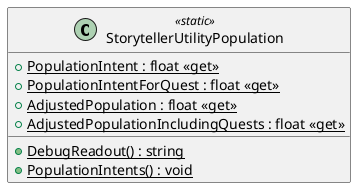 @startuml
class StorytellerUtilityPopulation <<static>> {
    + {static} PopulationIntent : float <<get>>
    + {static} PopulationIntentForQuest : float <<get>>
    + {static} AdjustedPopulation : float <<get>>
    + {static} AdjustedPopulationIncludingQuests : float <<get>>
    + {static} DebugReadout() : string
    + {static} PopulationIntents() : void
}
@enduml
